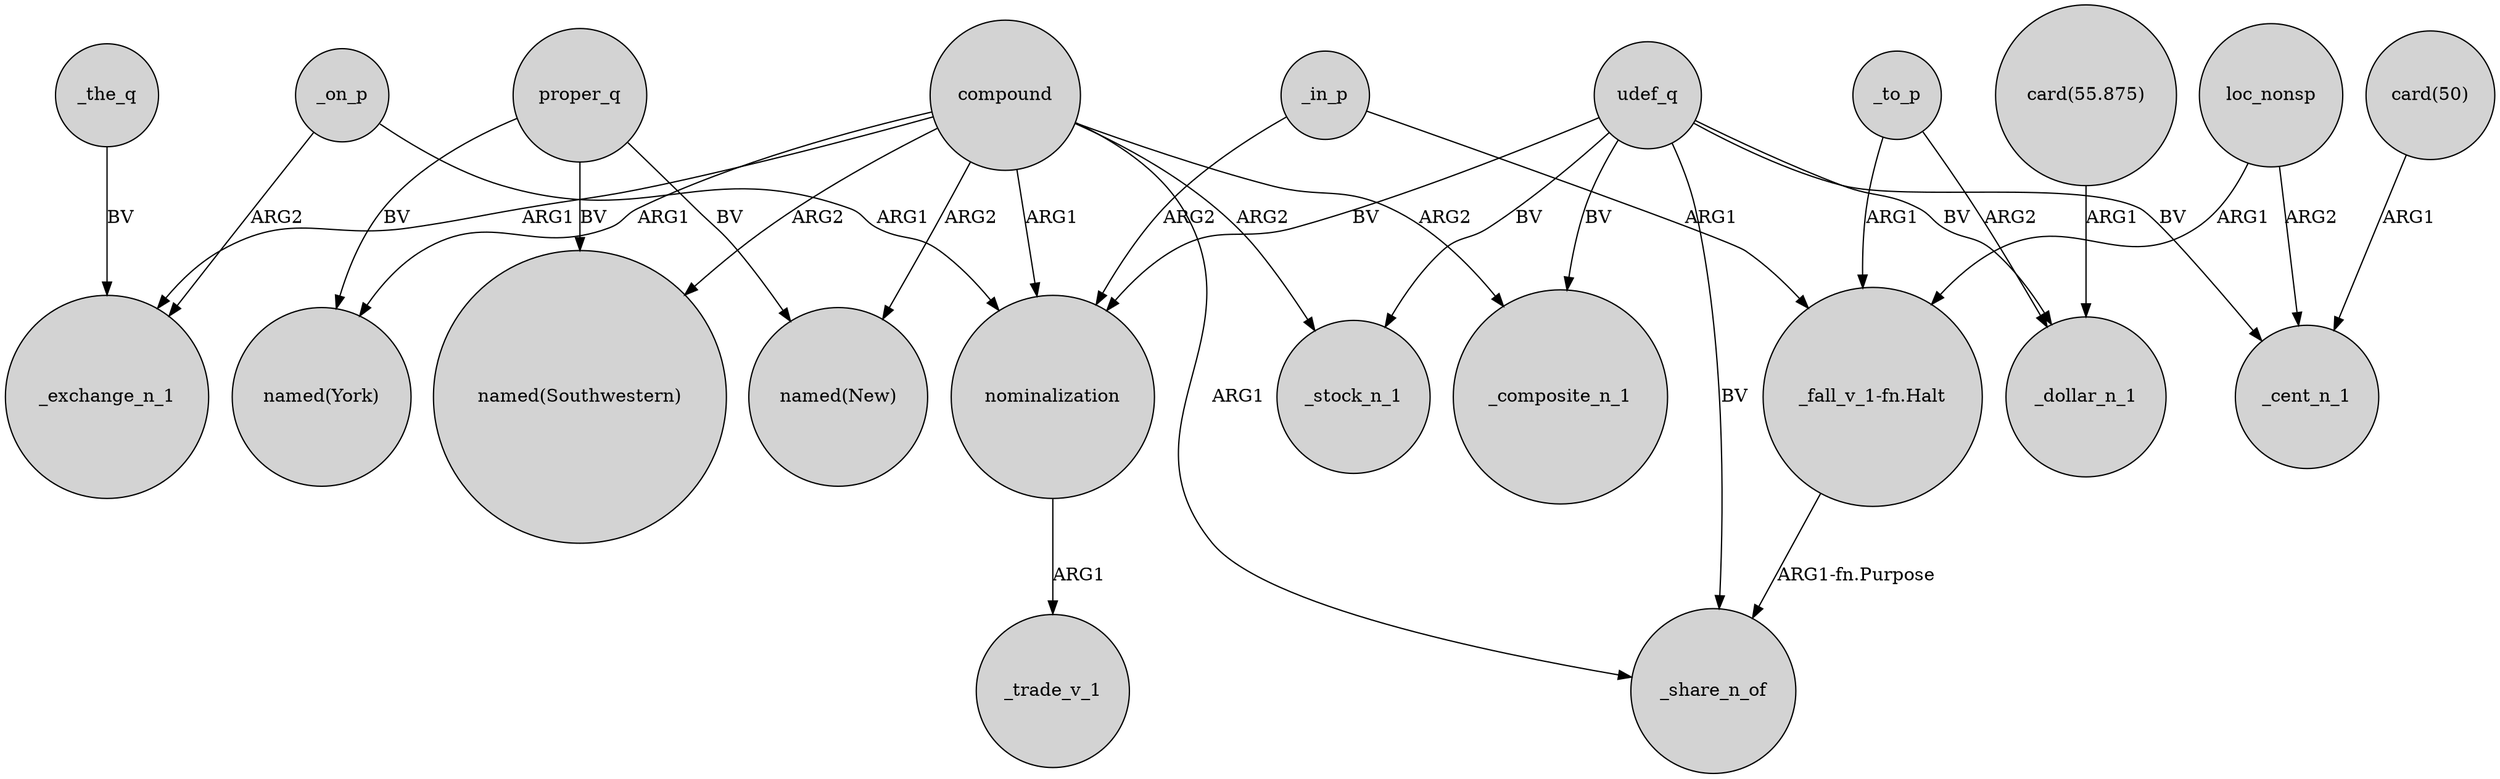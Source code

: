 digraph {
	node [shape=circle style=filled]
	_on_p -> nominalization [label=ARG1]
	compound -> "named(New)" [label=ARG2]
	compound -> _share_n_of [label=ARG1]
	proper_q -> "named(New)" [label=BV]
	udef_q -> nominalization [label=BV]
	_to_p -> _dollar_n_1 [label=ARG2]
	"_fall_v_1-fn.Halt" -> _share_n_of [label="ARG1-fn.Purpose"]
	_on_p -> _exchange_n_1 [label=ARG2]
	udef_q -> _cent_n_1 [label=BV]
	compound -> _exchange_n_1 [label=ARG1]
	loc_nonsp -> _cent_n_1 [label=ARG2]
	proper_q -> "named(York)" [label=BV]
	compound -> nominalization [label=ARG1]
	loc_nonsp -> "_fall_v_1-fn.Halt" [label=ARG1]
	udef_q -> _stock_n_1 [label=BV]
	udef_q -> _share_n_of [label=BV]
	compound -> _stock_n_1 [label=ARG2]
	udef_q -> _dollar_n_1 [label=BV]
	compound -> "named(Southwestern)" [label=ARG2]
	"card(50)" -> _cent_n_1 [label=ARG1]
	udef_q -> _composite_n_1 [label=BV]
	compound -> "named(York)" [label=ARG1]
	_the_q -> _exchange_n_1 [label=BV]
	proper_q -> "named(Southwestern)" [label=BV]
	_in_p -> nominalization [label=ARG2]
	"card(55.875)" -> _dollar_n_1 [label=ARG1]
	compound -> _composite_n_1 [label=ARG2]
	_to_p -> "_fall_v_1-fn.Halt" [label=ARG1]
	nominalization -> _trade_v_1 [label=ARG1]
	_in_p -> "_fall_v_1-fn.Halt" [label=ARG1]
}
